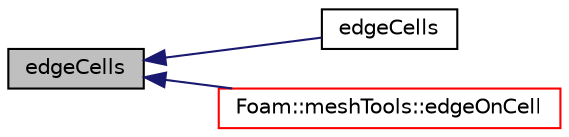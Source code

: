 digraph "edgeCells"
{
  bgcolor="transparent";
  edge [fontname="Helvetica",fontsize="10",labelfontname="Helvetica",labelfontsize="10"];
  node [fontname="Helvetica",fontsize="10",shape=record];
  rankdir="LR";
  Node1 [label="edgeCells",height=0.2,width=0.4,color="black", fillcolor="grey75", style="filled", fontcolor="black"];
  Node1 -> Node2 [dir="back",color="midnightblue",fontsize="10",style="solid",fontname="Helvetica"];
  Node2 [label="edgeCells",height=0.2,width=0.4,color="black",URL="$a01969.html#a578da7d66c4ba46adedc174425eae0fc",tooltip="edgeCells using pointFaces, edges, pointEdges "];
  Node1 -> Node3 [dir="back",color="midnightblue",fontsize="10",style="solid",fontname="Helvetica"];
  Node3 [label="Foam::meshTools::edgeOnCell",height=0.2,width=0.4,color="red",URL="$a10789.html#a2d6f6b5315a0e8b9a216372ee6f4a3f4",tooltip="Is edge used by cell. "];
}
